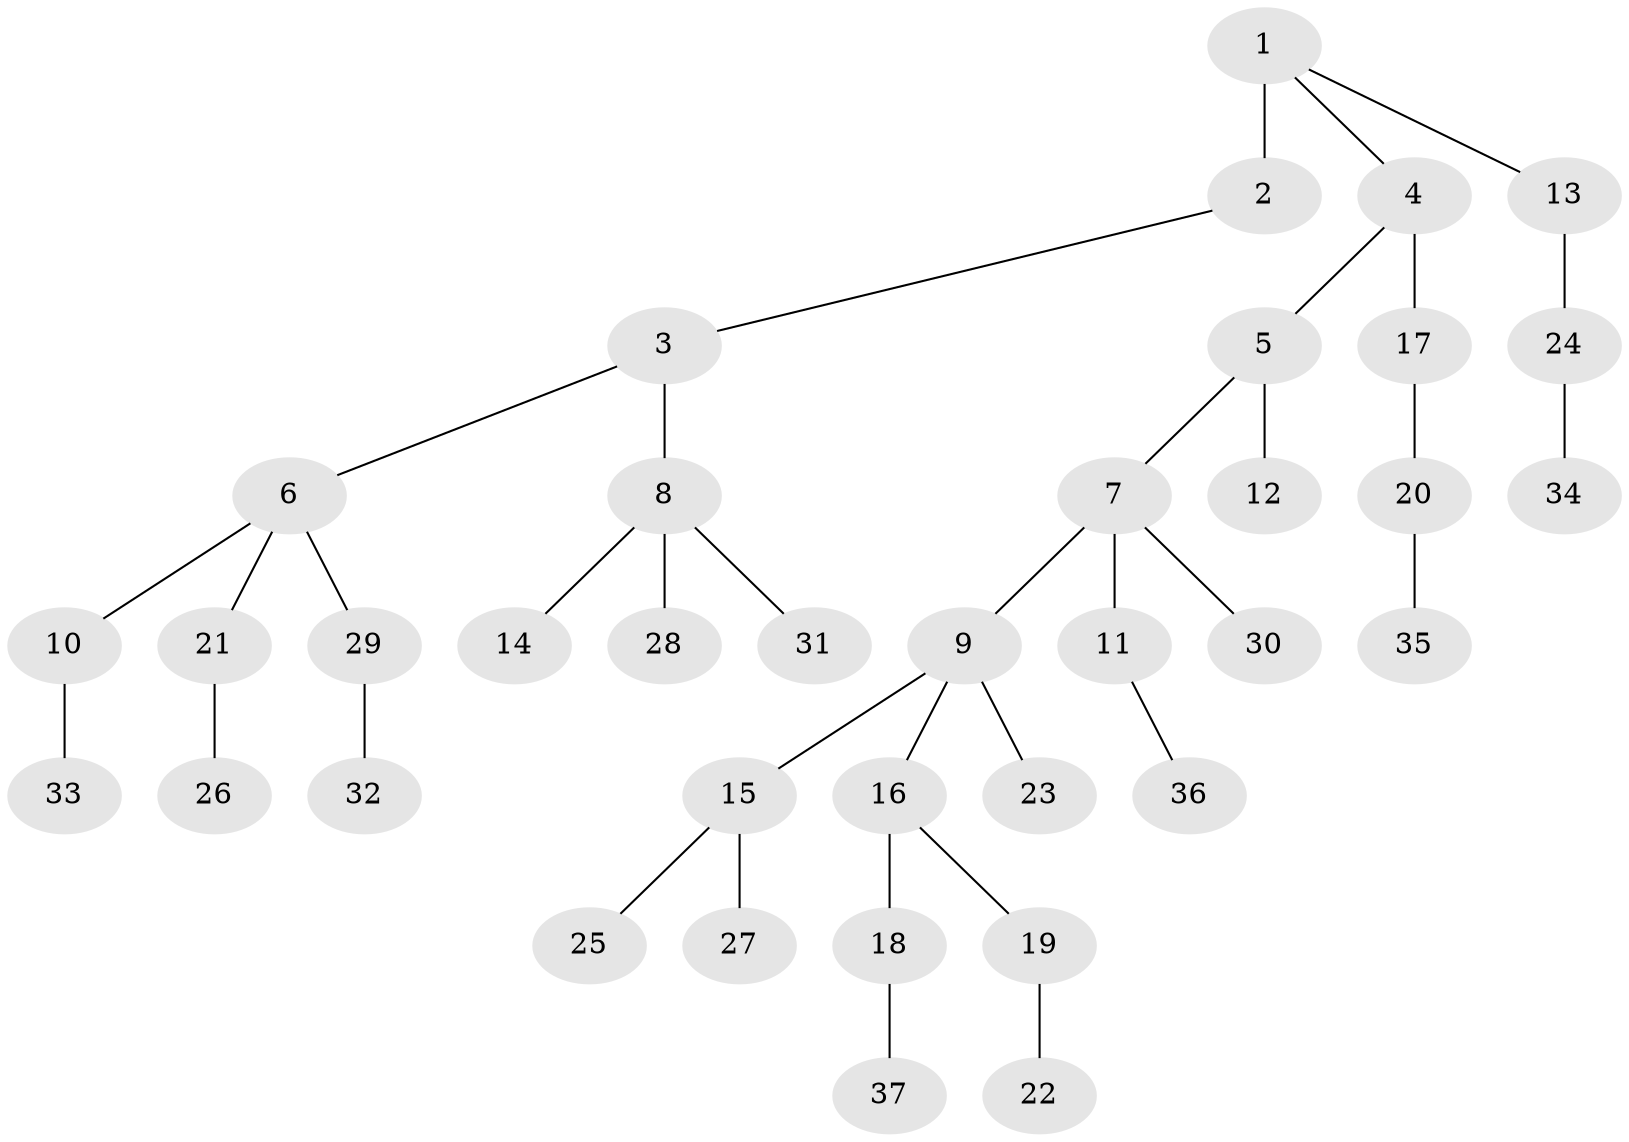 // original degree distribution, {6: 0.013888888888888888, 2: 0.3472222222222222, 4: 0.08333333333333333, 5: 0.041666666666666664, 3: 0.06944444444444445, 1: 0.4444444444444444}
// Generated by graph-tools (version 1.1) at 2025/36/03/09/25 02:36:55]
// undirected, 37 vertices, 36 edges
graph export_dot {
graph [start="1"]
  node [color=gray90,style=filled];
  1;
  2;
  3;
  4;
  5;
  6;
  7;
  8;
  9;
  10;
  11;
  12;
  13;
  14;
  15;
  16;
  17;
  18;
  19;
  20;
  21;
  22;
  23;
  24;
  25;
  26;
  27;
  28;
  29;
  30;
  31;
  32;
  33;
  34;
  35;
  36;
  37;
  1 -- 2 [weight=3.0];
  1 -- 4 [weight=1.0];
  1 -- 13 [weight=1.0];
  2 -- 3 [weight=1.0];
  3 -- 6 [weight=1.0];
  3 -- 8 [weight=1.0];
  4 -- 5 [weight=1.0];
  4 -- 17 [weight=2.0];
  5 -- 7 [weight=1.0];
  5 -- 12 [weight=1.0];
  6 -- 10 [weight=1.0];
  6 -- 21 [weight=1.0];
  6 -- 29 [weight=1.0];
  7 -- 9 [weight=1.0];
  7 -- 11 [weight=1.0];
  7 -- 30 [weight=1.0];
  8 -- 14 [weight=1.0];
  8 -- 28 [weight=1.0];
  8 -- 31 [weight=1.0];
  9 -- 15 [weight=1.0];
  9 -- 16 [weight=1.0];
  9 -- 23 [weight=1.0];
  10 -- 33 [weight=1.0];
  11 -- 36 [weight=1.0];
  13 -- 24 [weight=1.0];
  15 -- 25 [weight=1.0];
  15 -- 27 [weight=1.0];
  16 -- 18 [weight=1.0];
  16 -- 19 [weight=1.0];
  17 -- 20 [weight=1.0];
  18 -- 37 [weight=1.0];
  19 -- 22 [weight=3.0];
  20 -- 35 [weight=1.0];
  21 -- 26 [weight=1.0];
  24 -- 34 [weight=1.0];
  29 -- 32 [weight=1.0];
}
